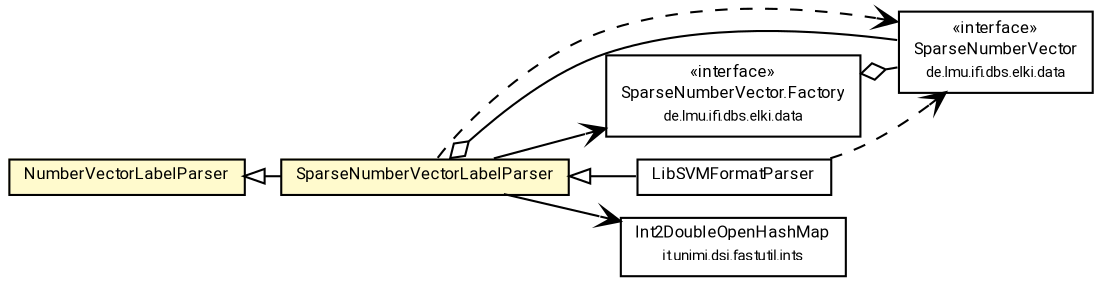 #!/usr/local/bin/dot
#
# Class diagram 
# Generated by UMLGraph version R5_7_2-60-g0e99a6 (http://www.spinellis.gr/umlgraph/)
#

digraph G {
	graph [fontnames="svg"]
	edge [fontname="Roboto",fontsize=7,labelfontname="Roboto",labelfontsize=7,color="black"];
	node [fontname="Roboto",fontcolor="black",fontsize=8,shape=plaintext,margin=0,width=0,height=0];
	nodesep=0.15;
	ranksep=0.25;
	rankdir=LR;
	// de.lmu.ifi.dbs.elki.data.SparseNumberVector
	c9803359 [label=<<table title="de.lmu.ifi.dbs.elki.data.SparseNumberVector" border="0" cellborder="1" cellspacing="0" cellpadding="2" href="../../data/SparseNumberVector.html" target="_parent">
		<tr><td><table border="0" cellspacing="0" cellpadding="1">
		<tr><td align="center" balign="center"> &#171;interface&#187; </td></tr>
		<tr><td align="center" balign="center"> <font face="Roboto">SparseNumberVector</font> </td></tr>
		<tr><td align="center" balign="center"> <font face="Roboto" point-size="7.0">de.lmu.ifi.dbs.elki.data</font> </td></tr>
		</table></td></tr>
		</table>>, URL="../../data/SparseNumberVector.html"];
	// de.lmu.ifi.dbs.elki.data.SparseNumberVector.Factory<V extends de.lmu.ifi.dbs.elki.data.SparseNumberVector>
	c9803360 [label=<<table title="de.lmu.ifi.dbs.elki.data.SparseNumberVector.Factory" border="0" cellborder="1" cellspacing="0" cellpadding="2" href="../../data/SparseNumberVector.Factory.html" target="_parent">
		<tr><td><table border="0" cellspacing="0" cellpadding="1">
		<tr><td align="center" balign="center"> &#171;interface&#187; </td></tr>
		<tr><td align="center" balign="center"> <font face="Roboto">SparseNumberVector.Factory</font> </td></tr>
		<tr><td align="center" balign="center"> <font face="Roboto" point-size="7.0">de.lmu.ifi.dbs.elki.data</font> </td></tr>
		</table></td></tr>
		</table>>, URL="../../data/SparseNumberVector.Factory.html"];
	// de.lmu.ifi.dbs.elki.datasource.parser.NumberVectorLabelParser<V extends de.lmu.ifi.dbs.elki.data.NumberVector>
	c9804940 [label=<<table title="de.lmu.ifi.dbs.elki.datasource.parser.NumberVectorLabelParser" border="0" cellborder="1" cellspacing="0" cellpadding="2" bgcolor="LemonChiffon" href="NumberVectorLabelParser.html" target="_parent">
		<tr><td><table border="0" cellspacing="0" cellpadding="1">
		<tr><td align="center" balign="center"> <font face="Roboto">NumberVectorLabelParser</font> </td></tr>
		</table></td></tr>
		</table>>, URL="NumberVectorLabelParser.html"];
	// de.lmu.ifi.dbs.elki.datasource.parser.SparseNumberVectorLabelParser<V extends de.lmu.ifi.dbs.elki.data.SparseNumberVector>
	c9804960 [label=<<table title="de.lmu.ifi.dbs.elki.datasource.parser.SparseNumberVectorLabelParser" border="0" cellborder="1" cellspacing="0" cellpadding="2" bgcolor="lemonChiffon" href="SparseNumberVectorLabelParser.html" target="_parent">
		<tr><td><table border="0" cellspacing="0" cellpadding="1">
		<tr><td align="center" balign="center"> <font face="Roboto">SparseNumberVectorLabelParser</font> </td></tr>
		</table></td></tr>
		</table>>, URL="SparseNumberVectorLabelParser.html"];
	// de.lmu.ifi.dbs.elki.datasource.parser.LibSVMFormatParser<V extends de.lmu.ifi.dbs.elki.data.SparseNumberVector>
	c9804962 [label=<<table title="de.lmu.ifi.dbs.elki.datasource.parser.LibSVMFormatParser" border="0" cellborder="1" cellspacing="0" cellpadding="2" href="LibSVMFormatParser.html" target="_parent">
		<tr><td><table border="0" cellspacing="0" cellpadding="1">
		<tr><td align="center" balign="center"> <font face="Roboto">LibSVMFormatParser</font> </td></tr>
		</table></td></tr>
		</table>>, URL="LibSVMFormatParser.html"];
	// de.lmu.ifi.dbs.elki.data.SparseNumberVector.Factory<V extends de.lmu.ifi.dbs.elki.data.SparseNumberVector> has de.lmu.ifi.dbs.elki.data.SparseNumberVector
	c9803360 -> c9803359 [arrowhead=none,arrowtail=ediamond,dir=back,weight=4];
	// de.lmu.ifi.dbs.elki.datasource.parser.SparseNumberVectorLabelParser<V extends de.lmu.ifi.dbs.elki.data.SparseNumberVector> extends de.lmu.ifi.dbs.elki.datasource.parser.NumberVectorLabelParser<V extends de.lmu.ifi.dbs.elki.data.NumberVector>
	c9804940 -> c9804960 [arrowtail=empty,dir=back,weight=10];
	// de.lmu.ifi.dbs.elki.datasource.parser.SparseNumberVectorLabelParser<V extends de.lmu.ifi.dbs.elki.data.SparseNumberVector> has de.lmu.ifi.dbs.elki.data.SparseNumberVector
	c9804960 -> c9803359 [arrowhead=none,arrowtail=ediamond,dir=back,weight=4];
	// de.lmu.ifi.dbs.elki.datasource.parser.LibSVMFormatParser<V extends de.lmu.ifi.dbs.elki.data.SparseNumberVector> extends de.lmu.ifi.dbs.elki.datasource.parser.SparseNumberVectorLabelParser<V extends de.lmu.ifi.dbs.elki.data.SparseNumberVector>
	c9804960 -> c9804962 [arrowtail=empty,dir=back,weight=10];
	// de.lmu.ifi.dbs.elki.datasource.parser.SparseNumberVectorLabelParser<V extends de.lmu.ifi.dbs.elki.data.SparseNumberVector> navassoc de.lmu.ifi.dbs.elki.data.SparseNumberVector.Factory<V extends de.lmu.ifi.dbs.elki.data.SparseNumberVector>
	c9804960 -> c9803360 [arrowhead=open,weight=1];
	// de.lmu.ifi.dbs.elki.datasource.parser.SparseNumberVectorLabelParser<V extends de.lmu.ifi.dbs.elki.data.SparseNumberVector> navassoc it.unimi.dsi.fastutil.ints.Int2DoubleOpenHashMap
	c9804960 -> c9805391 [arrowhead=open,weight=1];
	// de.lmu.ifi.dbs.elki.datasource.parser.SparseNumberVectorLabelParser<V extends de.lmu.ifi.dbs.elki.data.SparseNumberVector> depend de.lmu.ifi.dbs.elki.data.SparseNumberVector
	c9804960 -> c9803359 [arrowhead=open,style=dashed,weight=0];
	// de.lmu.ifi.dbs.elki.datasource.parser.LibSVMFormatParser<V extends de.lmu.ifi.dbs.elki.data.SparseNumberVector> depend de.lmu.ifi.dbs.elki.data.SparseNumberVector
	c9804962 -> c9803359 [arrowhead=open,style=dashed,weight=0];
	// it.unimi.dsi.fastutil.ints.Int2DoubleOpenHashMap
	c9805391 [label=<<table title="it.unimi.dsi.fastutil.ints.Int2DoubleOpenHashMap" border="0" cellborder="1" cellspacing="0" cellpadding="2" href="http://docs.oracle.com/javase/7/docs/api/it/unimi/dsi/fastutil/ints/Int2DoubleOpenHashMap.html" target="_parent">
		<tr><td><table border="0" cellspacing="0" cellpadding="1">
		<tr><td align="center" balign="center"> <font face="Roboto">Int2DoubleOpenHashMap</font> </td></tr>
		<tr><td align="center" balign="center"> <font face="Roboto" point-size="7.0">it.unimi.dsi.fastutil.ints</font> </td></tr>
		</table></td></tr>
		</table>>, URL="http://docs.oracle.com/javase/7/docs/api/it/unimi/dsi/fastutil/ints/Int2DoubleOpenHashMap.html"];
}

